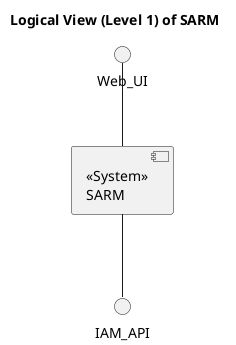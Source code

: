 ﻿@startuml

title "Logical View (Level 1) of SARM"


  IAM_API -up- [<<System>>\nSARM] 
  Web_UI -down- [<<System>>\nSARM] 

@enduml
